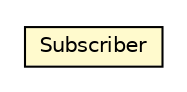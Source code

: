 #!/usr/local/bin/dot
#
# Class diagram 
# Generated by UMLGraph version R5_6-24-gf6e263 (http://www.umlgraph.org/)
#

digraph G {
	edge [fontname="Helvetica",fontsize=10,labelfontname="Helvetica",labelfontsize=10];
	node [fontname="Helvetica",fontsize=10,shape=plaintext];
	nodesep=0.25;
	ranksep=0.5;
	// org.universAAL.ri.rest.manager.resources.Subscriber
	c31010 [label=<<table title="org.universAAL.ri.rest.manager.resources.Subscriber" border="0" cellborder="1" cellspacing="0" cellpadding="2" port="p" bgcolor="lemonChiffon" href="./Subscriber.html">
		<tr><td><table border="0" cellspacing="0" cellpadding="1">
<tr><td align="center" balign="center"> Subscriber </td></tr>
		</table></td></tr>
		</table>>, URL="./Subscriber.html", fontname="Helvetica", fontcolor="black", fontsize=10.0];
}

